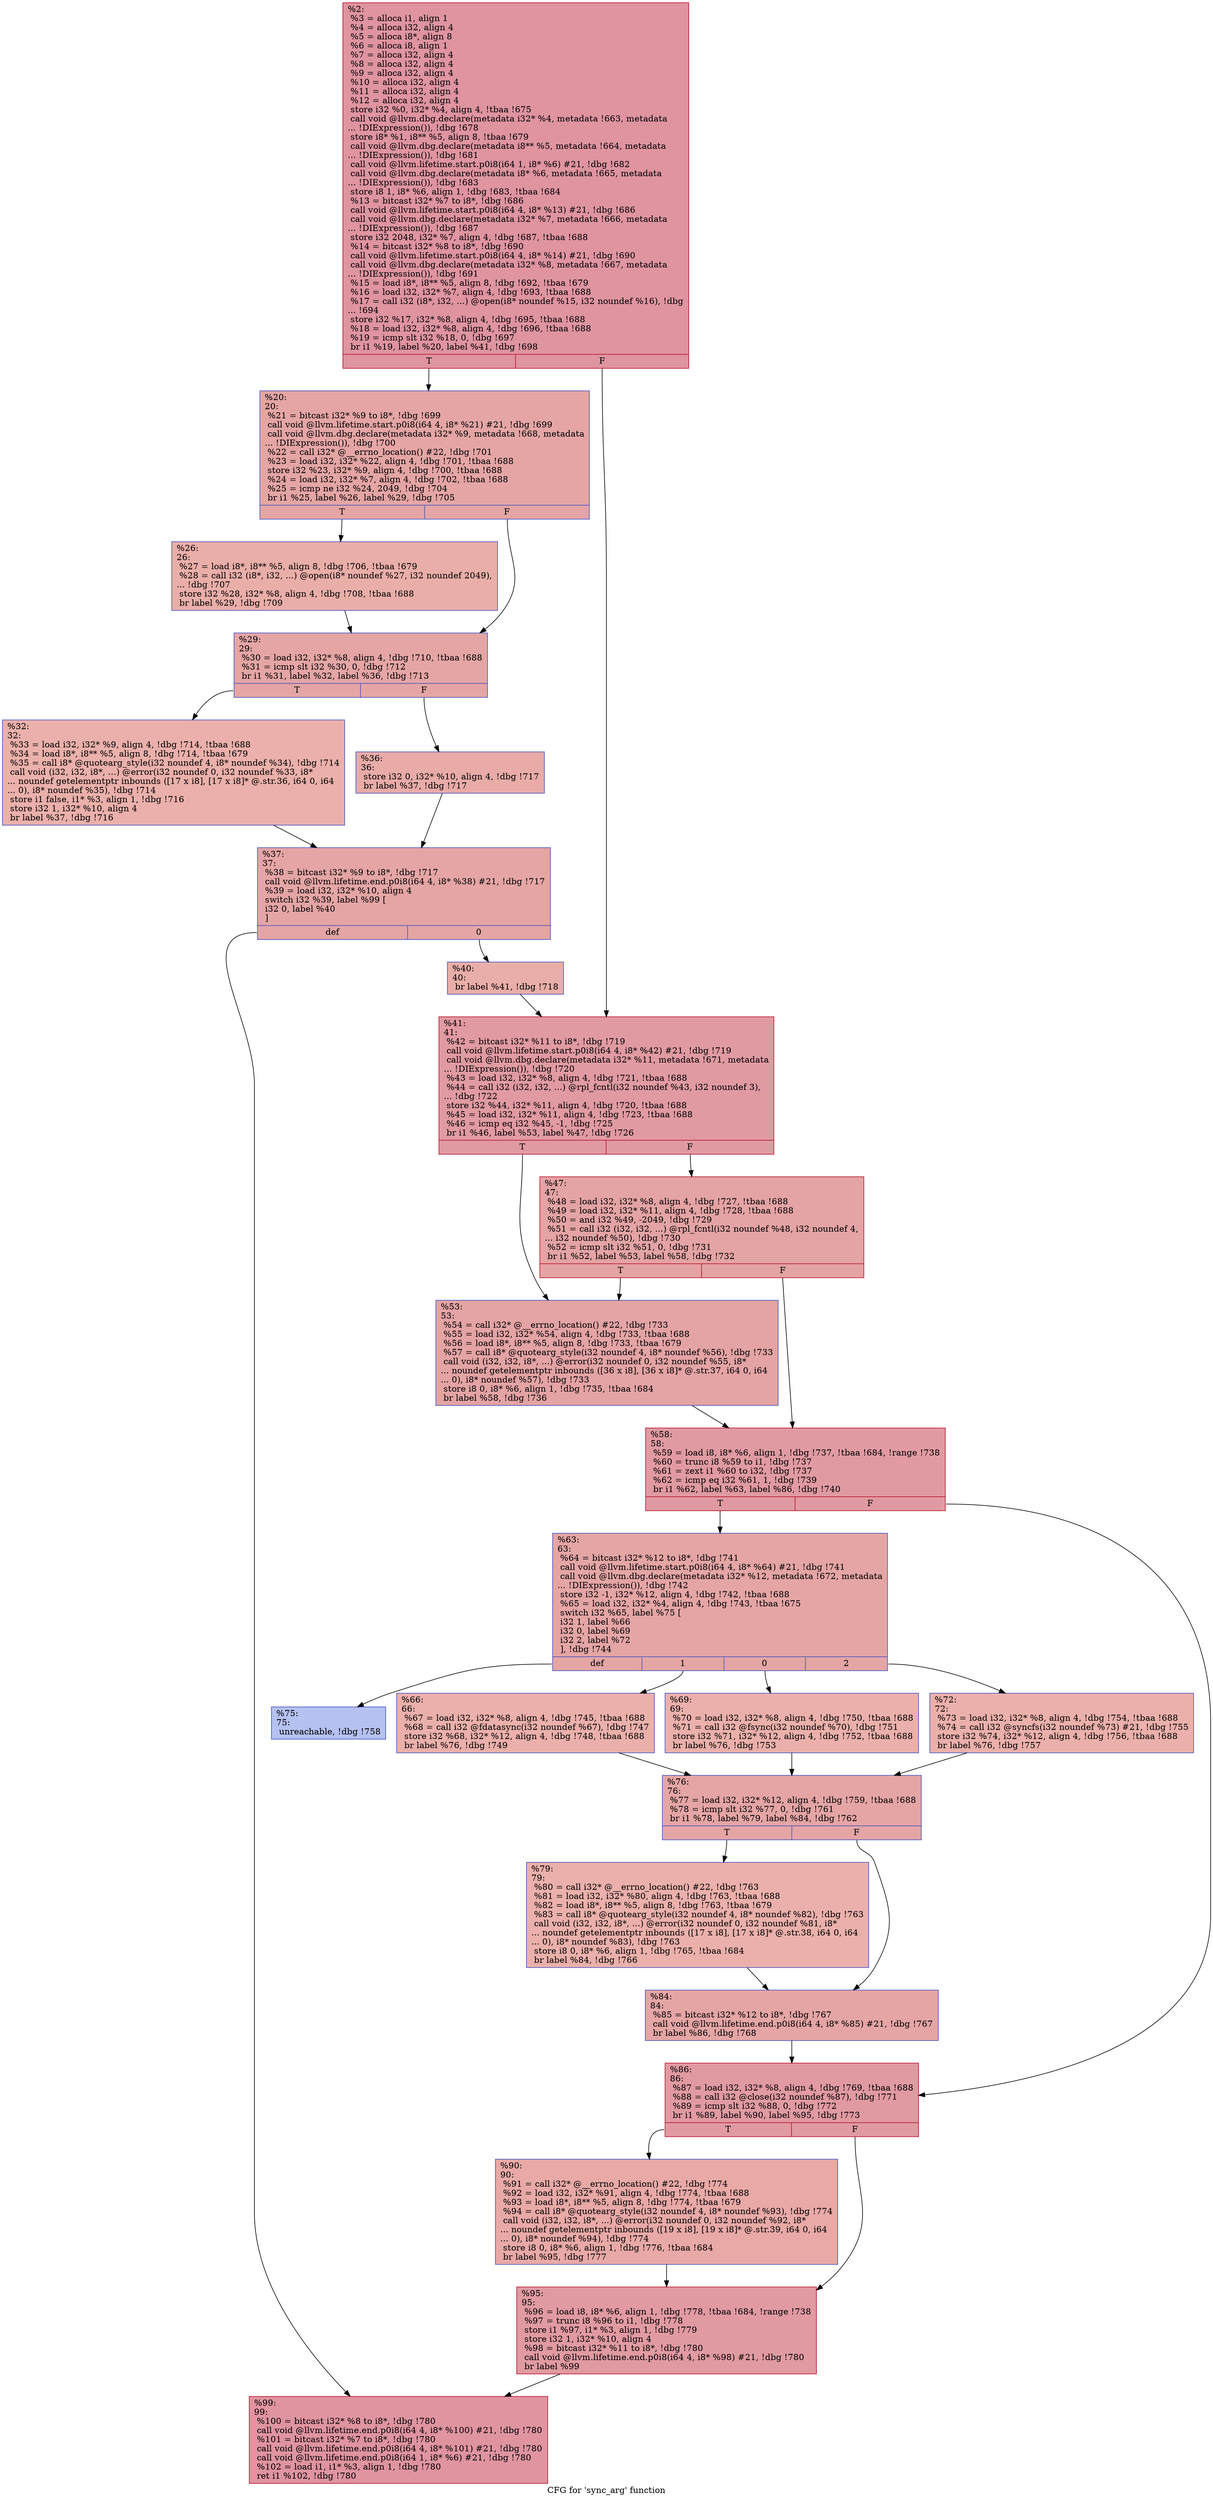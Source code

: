 digraph "CFG for 'sync_arg' function" {
	label="CFG for 'sync_arg' function";

	Node0x189c500 [shape=record,color="#b70d28ff", style=filled, fillcolor="#b70d2870",label="{%2:\l  %3 = alloca i1, align 1\l  %4 = alloca i32, align 4\l  %5 = alloca i8*, align 8\l  %6 = alloca i8, align 1\l  %7 = alloca i32, align 4\l  %8 = alloca i32, align 4\l  %9 = alloca i32, align 4\l  %10 = alloca i32, align 4\l  %11 = alloca i32, align 4\l  %12 = alloca i32, align 4\l  store i32 %0, i32* %4, align 4, !tbaa !675\l  call void @llvm.dbg.declare(metadata i32* %4, metadata !663, metadata\l... !DIExpression()), !dbg !678\l  store i8* %1, i8** %5, align 8, !tbaa !679\l  call void @llvm.dbg.declare(metadata i8** %5, metadata !664, metadata\l... !DIExpression()), !dbg !681\l  call void @llvm.lifetime.start.p0i8(i64 1, i8* %6) #21, !dbg !682\l  call void @llvm.dbg.declare(metadata i8* %6, metadata !665, metadata\l... !DIExpression()), !dbg !683\l  store i8 1, i8* %6, align 1, !dbg !683, !tbaa !684\l  %13 = bitcast i32* %7 to i8*, !dbg !686\l  call void @llvm.lifetime.start.p0i8(i64 4, i8* %13) #21, !dbg !686\l  call void @llvm.dbg.declare(metadata i32* %7, metadata !666, metadata\l... !DIExpression()), !dbg !687\l  store i32 2048, i32* %7, align 4, !dbg !687, !tbaa !688\l  %14 = bitcast i32* %8 to i8*, !dbg !690\l  call void @llvm.lifetime.start.p0i8(i64 4, i8* %14) #21, !dbg !690\l  call void @llvm.dbg.declare(metadata i32* %8, metadata !667, metadata\l... !DIExpression()), !dbg !691\l  %15 = load i8*, i8** %5, align 8, !dbg !692, !tbaa !679\l  %16 = load i32, i32* %7, align 4, !dbg !693, !tbaa !688\l  %17 = call i32 (i8*, i32, ...) @open(i8* noundef %15, i32 noundef %16), !dbg\l... !694\l  store i32 %17, i32* %8, align 4, !dbg !695, !tbaa !688\l  %18 = load i32, i32* %8, align 4, !dbg !696, !tbaa !688\l  %19 = icmp slt i32 %18, 0, !dbg !697\l  br i1 %19, label %20, label %41, !dbg !698\l|{<s0>T|<s1>F}}"];
	Node0x189c500:s0 -> Node0x1888b80;
	Node0x189c500:s1 -> Node0x1888db0;
	Node0x1888b80 [shape=record,color="#3d50c3ff", style=filled, fillcolor="#c5333470",label="{%20:\l20:                                               \l  %21 = bitcast i32* %9 to i8*, !dbg !699\l  call void @llvm.lifetime.start.p0i8(i64 4, i8* %21) #21, !dbg !699\l  call void @llvm.dbg.declare(metadata i32* %9, metadata !668, metadata\l... !DIExpression()), !dbg !700\l  %22 = call i32* @__errno_location() #22, !dbg !701\l  %23 = load i32, i32* %22, align 4, !dbg !701, !tbaa !688\l  store i32 %23, i32* %9, align 4, !dbg !700, !tbaa !688\l  %24 = load i32, i32* %7, align 4, !dbg !702, !tbaa !688\l  %25 = icmp ne i32 %24, 2049, !dbg !704\l  br i1 %25, label %26, label %29, !dbg !705\l|{<s0>T|<s1>F}}"];
	Node0x1888b80:s0 -> Node0x1888bd0;
	Node0x1888b80:s1 -> Node0x1888c20;
	Node0x1888bd0 [shape=record,color="#3d50c3ff", style=filled, fillcolor="#d0473d70",label="{%26:\l26:                                               \l  %27 = load i8*, i8** %5, align 8, !dbg !706, !tbaa !679\l  %28 = call i32 (i8*, i32, ...) @open(i8* noundef %27, i32 noundef 2049),\l... !dbg !707\l  store i32 %28, i32* %8, align 4, !dbg !708, !tbaa !688\l  br label %29, !dbg !709\l}"];
	Node0x1888bd0 -> Node0x1888c20;
	Node0x1888c20 [shape=record,color="#3d50c3ff", style=filled, fillcolor="#c5333470",label="{%29:\l29:                                               \l  %30 = load i32, i32* %8, align 4, !dbg !710, !tbaa !688\l  %31 = icmp slt i32 %30, 0, !dbg !712\l  br i1 %31, label %32, label %36, !dbg !713\l|{<s0>T|<s1>F}}"];
	Node0x1888c20:s0 -> Node0x1888c70;
	Node0x1888c20:s1 -> Node0x1888cc0;
	Node0x1888c70 [shape=record,color="#3d50c3ff", style=filled, fillcolor="#d24b4070",label="{%32:\l32:                                               \l  %33 = load i32, i32* %9, align 4, !dbg !714, !tbaa !688\l  %34 = load i8*, i8** %5, align 8, !dbg !714, !tbaa !679\l  %35 = call i8* @quotearg_style(i32 noundef 4, i8* noundef %34), !dbg !714\l  call void (i32, i32, i8*, ...) @error(i32 noundef 0, i32 noundef %33, i8*\l... noundef getelementptr inbounds ([17 x i8], [17 x i8]* @.str.36, i64 0, i64\l... 0), i8* noundef %35), !dbg !714\l  store i1 false, i1* %3, align 1, !dbg !716\l  store i32 1, i32* %10, align 4\l  br label %37, !dbg !716\l}"];
	Node0x1888c70 -> Node0x1888d10;
	Node0x1888cc0 [shape=record,color="#3d50c3ff", style=filled, fillcolor="#cc403a70",label="{%36:\l36:                                               \l  store i32 0, i32* %10, align 4, !dbg !717\l  br label %37, !dbg !717\l}"];
	Node0x1888cc0 -> Node0x1888d10;
	Node0x1888d10 [shape=record,color="#3d50c3ff", style=filled, fillcolor="#c5333470",label="{%37:\l37:                                               \l  %38 = bitcast i32* %9 to i8*, !dbg !717\l  call void @llvm.lifetime.end.p0i8(i64 4, i8* %38) #21, !dbg !717\l  %39 = load i32, i32* %10, align 4\l  switch i32 %39, label %99 [\l    i32 0, label %40\l  ]\l|{<s0>def|<s1>0}}"];
	Node0x1888d10:s0 -> Node0x1889260;
	Node0x1888d10:s1 -> Node0x1888d60;
	Node0x1888d60 [shape=record,color="#3d50c3ff", style=filled, fillcolor="#d0473d70",label="{%40:\l40:                                               \l  br label %41, !dbg !718\l}"];
	Node0x1888d60 -> Node0x1888db0;
	Node0x1888db0 [shape=record,color="#b70d28ff", style=filled, fillcolor="#bb1b2c70",label="{%41:\l41:                                               \l  %42 = bitcast i32* %11 to i8*, !dbg !719\l  call void @llvm.lifetime.start.p0i8(i64 4, i8* %42) #21, !dbg !719\l  call void @llvm.dbg.declare(metadata i32* %11, metadata !671, metadata\l... !DIExpression()), !dbg !720\l  %43 = load i32, i32* %8, align 4, !dbg !721, !tbaa !688\l  %44 = call i32 (i32, i32, ...) @rpl_fcntl(i32 noundef %43, i32 noundef 3),\l... !dbg !722\l  store i32 %44, i32* %11, align 4, !dbg !720, !tbaa !688\l  %45 = load i32, i32* %11, align 4, !dbg !723, !tbaa !688\l  %46 = icmp eq i32 %45, -1, !dbg !725\l  br i1 %46, label %53, label %47, !dbg !726\l|{<s0>T|<s1>F}}"];
	Node0x1888db0:s0 -> Node0x1888e50;
	Node0x1888db0:s1 -> Node0x1888e00;
	Node0x1888e00 [shape=record,color="#b70d28ff", style=filled, fillcolor="#c32e3170",label="{%47:\l47:                                               \l  %48 = load i32, i32* %8, align 4, !dbg !727, !tbaa !688\l  %49 = load i32, i32* %11, align 4, !dbg !728, !tbaa !688\l  %50 = and i32 %49, -2049, !dbg !729\l  %51 = call i32 (i32, i32, ...) @rpl_fcntl(i32 noundef %48, i32 noundef 4,\l... i32 noundef %50), !dbg !730\l  %52 = icmp slt i32 %51, 0, !dbg !731\l  br i1 %52, label %53, label %58, !dbg !732\l|{<s0>T|<s1>F}}"];
	Node0x1888e00:s0 -> Node0x1888e50;
	Node0x1888e00:s1 -> Node0x1888ea0;
	Node0x1888e50 [shape=record,color="#3d50c3ff", style=filled, fillcolor="#c32e3170",label="{%53:\l53:                                               \l  %54 = call i32* @__errno_location() #22, !dbg !733\l  %55 = load i32, i32* %54, align 4, !dbg !733, !tbaa !688\l  %56 = load i8*, i8** %5, align 8, !dbg !733, !tbaa !679\l  %57 = call i8* @quotearg_style(i32 noundef 4, i8* noundef %56), !dbg !733\l  call void (i32, i32, i8*, ...) @error(i32 noundef 0, i32 noundef %55, i8*\l... noundef getelementptr inbounds ([36 x i8], [36 x i8]* @.str.37, i64 0, i64\l... 0), i8* noundef %57), !dbg !733\l  store i8 0, i8* %6, align 1, !dbg !735, !tbaa !684\l  br label %58, !dbg !736\l}"];
	Node0x1888e50 -> Node0x1888ea0;
	Node0x1888ea0 [shape=record,color="#b70d28ff", style=filled, fillcolor="#bb1b2c70",label="{%58:\l58:                                               \l  %59 = load i8, i8* %6, align 1, !dbg !737, !tbaa !684, !range !738\l  %60 = trunc i8 %59 to i1, !dbg !737\l  %61 = zext i1 %60 to i32, !dbg !737\l  %62 = icmp eq i32 %61, 1, !dbg !739\l  br i1 %62, label %63, label %86, !dbg !740\l|{<s0>T|<s1>F}}"];
	Node0x1888ea0:s0 -> Node0x1888ef0;
	Node0x1888ea0:s1 -> Node0x1889170;
	Node0x1888ef0 [shape=record,color="#3d50c3ff", style=filled, fillcolor="#c5333470",label="{%63:\l63:                                               \l  %64 = bitcast i32* %12 to i8*, !dbg !741\l  call void @llvm.lifetime.start.p0i8(i64 4, i8* %64) #21, !dbg !741\l  call void @llvm.dbg.declare(metadata i32* %12, metadata !672, metadata\l... !DIExpression()), !dbg !742\l  store i32 -1, i32* %12, align 4, !dbg !742, !tbaa !688\l  %65 = load i32, i32* %4, align 4, !dbg !743, !tbaa !675\l  switch i32 %65, label %75 [\l    i32 1, label %66\l    i32 0, label %69\l    i32 2, label %72\l  ], !dbg !744\l|{<s0>def|<s1>1|<s2>0|<s3>2}}"];
	Node0x1888ef0:s0 -> Node0x1889030;
	Node0x1888ef0:s1 -> Node0x1888f40;
	Node0x1888ef0:s2 -> Node0x1888f90;
	Node0x1888ef0:s3 -> Node0x1888fe0;
	Node0x1888f40 [shape=record,color="#3d50c3ff", style=filled, fillcolor="#d24b4070",label="{%66:\l66:                                               \l  %67 = load i32, i32* %8, align 4, !dbg !745, !tbaa !688\l  %68 = call i32 @fdatasync(i32 noundef %67), !dbg !747\l  store i32 %68, i32* %12, align 4, !dbg !748, !tbaa !688\l  br label %76, !dbg !749\l}"];
	Node0x1888f40 -> Node0x1889080;
	Node0x1888f90 [shape=record,color="#3d50c3ff", style=filled, fillcolor="#d24b4070",label="{%69:\l69:                                               \l  %70 = load i32, i32* %8, align 4, !dbg !750, !tbaa !688\l  %71 = call i32 @fsync(i32 noundef %70), !dbg !751\l  store i32 %71, i32* %12, align 4, !dbg !752, !tbaa !688\l  br label %76, !dbg !753\l}"];
	Node0x1888f90 -> Node0x1889080;
	Node0x1888fe0 [shape=record,color="#3d50c3ff", style=filled, fillcolor="#d24b4070",label="{%72:\l72:                                               \l  %73 = load i32, i32* %8, align 4, !dbg !754, !tbaa !688\l  %74 = call i32 @syncfs(i32 noundef %73) #21, !dbg !755\l  store i32 %74, i32* %12, align 4, !dbg !756, !tbaa !688\l  br label %76, !dbg !757\l}"];
	Node0x1888fe0 -> Node0x1889080;
	Node0x1889030 [shape=record,color="#3d50c3ff", style=filled, fillcolor="#5572df70",label="{%75:\l75:                                               \l  unreachable, !dbg !758\l}"];
	Node0x1889080 [shape=record,color="#3d50c3ff", style=filled, fillcolor="#c5333470",label="{%76:\l76:                                               \l  %77 = load i32, i32* %12, align 4, !dbg !759, !tbaa !688\l  %78 = icmp slt i32 %77, 0, !dbg !761\l  br i1 %78, label %79, label %84, !dbg !762\l|{<s0>T|<s1>F}}"];
	Node0x1889080:s0 -> Node0x18890d0;
	Node0x1889080:s1 -> Node0x1889120;
	Node0x18890d0 [shape=record,color="#3d50c3ff", style=filled, fillcolor="#d24b4070",label="{%79:\l79:                                               \l  %80 = call i32* @__errno_location() #22, !dbg !763\l  %81 = load i32, i32* %80, align 4, !dbg !763, !tbaa !688\l  %82 = load i8*, i8** %5, align 8, !dbg !763, !tbaa !679\l  %83 = call i8* @quotearg_style(i32 noundef 4, i8* noundef %82), !dbg !763\l  call void (i32, i32, i8*, ...) @error(i32 noundef 0, i32 noundef %81, i8*\l... noundef getelementptr inbounds ([17 x i8], [17 x i8]* @.str.38, i64 0, i64\l... 0), i8* noundef %83), !dbg !763\l  store i8 0, i8* %6, align 1, !dbg !765, !tbaa !684\l  br label %84, !dbg !766\l}"];
	Node0x18890d0 -> Node0x1889120;
	Node0x1889120 [shape=record,color="#3d50c3ff", style=filled, fillcolor="#c5333470",label="{%84:\l84:                                               \l  %85 = bitcast i32* %12 to i8*, !dbg !767\l  call void @llvm.lifetime.end.p0i8(i64 4, i8* %85) #21, !dbg !767\l  br label %86, !dbg !768\l}"];
	Node0x1889120 -> Node0x1889170;
	Node0x1889170 [shape=record,color="#b70d28ff", style=filled, fillcolor="#bb1b2c70",label="{%86:\l86:                                               \l  %87 = load i32, i32* %8, align 4, !dbg !769, !tbaa !688\l  %88 = call i32 @close(i32 noundef %87), !dbg !771\l  %89 = icmp slt i32 %88, 0, !dbg !772\l  br i1 %89, label %90, label %95, !dbg !773\l|{<s0>T|<s1>F}}"];
	Node0x1889170:s0 -> Node0x18891c0;
	Node0x1889170:s1 -> Node0x1889210;
	Node0x18891c0 [shape=record,color="#3d50c3ff", style=filled, fillcolor="#ca3b3770",label="{%90:\l90:                                               \l  %91 = call i32* @__errno_location() #22, !dbg !774\l  %92 = load i32, i32* %91, align 4, !dbg !774, !tbaa !688\l  %93 = load i8*, i8** %5, align 8, !dbg !774, !tbaa !679\l  %94 = call i8* @quotearg_style(i32 noundef 4, i8* noundef %93), !dbg !774\l  call void (i32, i32, i8*, ...) @error(i32 noundef 0, i32 noundef %92, i8*\l... noundef getelementptr inbounds ([19 x i8], [19 x i8]* @.str.39, i64 0, i64\l... 0), i8* noundef %94), !dbg !774\l  store i8 0, i8* %6, align 1, !dbg !776, !tbaa !684\l  br label %95, !dbg !777\l}"];
	Node0x18891c0 -> Node0x1889210;
	Node0x1889210 [shape=record,color="#b70d28ff", style=filled, fillcolor="#bb1b2c70",label="{%95:\l95:                                               \l  %96 = load i8, i8* %6, align 1, !dbg !778, !tbaa !684, !range !738\l  %97 = trunc i8 %96 to i1, !dbg !778\l  store i1 %97, i1* %3, align 1, !dbg !779\l  store i32 1, i32* %10, align 4\l  %98 = bitcast i32* %11 to i8*, !dbg !780\l  call void @llvm.lifetime.end.p0i8(i64 4, i8* %98) #21, !dbg !780\l  br label %99\l}"];
	Node0x1889210 -> Node0x1889260;
	Node0x1889260 [shape=record,color="#b70d28ff", style=filled, fillcolor="#b70d2870",label="{%99:\l99:                                               \l  %100 = bitcast i32* %8 to i8*, !dbg !780\l  call void @llvm.lifetime.end.p0i8(i64 4, i8* %100) #21, !dbg !780\l  %101 = bitcast i32* %7 to i8*, !dbg !780\l  call void @llvm.lifetime.end.p0i8(i64 4, i8* %101) #21, !dbg !780\l  call void @llvm.lifetime.end.p0i8(i64 1, i8* %6) #21, !dbg !780\l  %102 = load i1, i1* %3, align 1, !dbg !780\l  ret i1 %102, !dbg !780\l}"];
}
